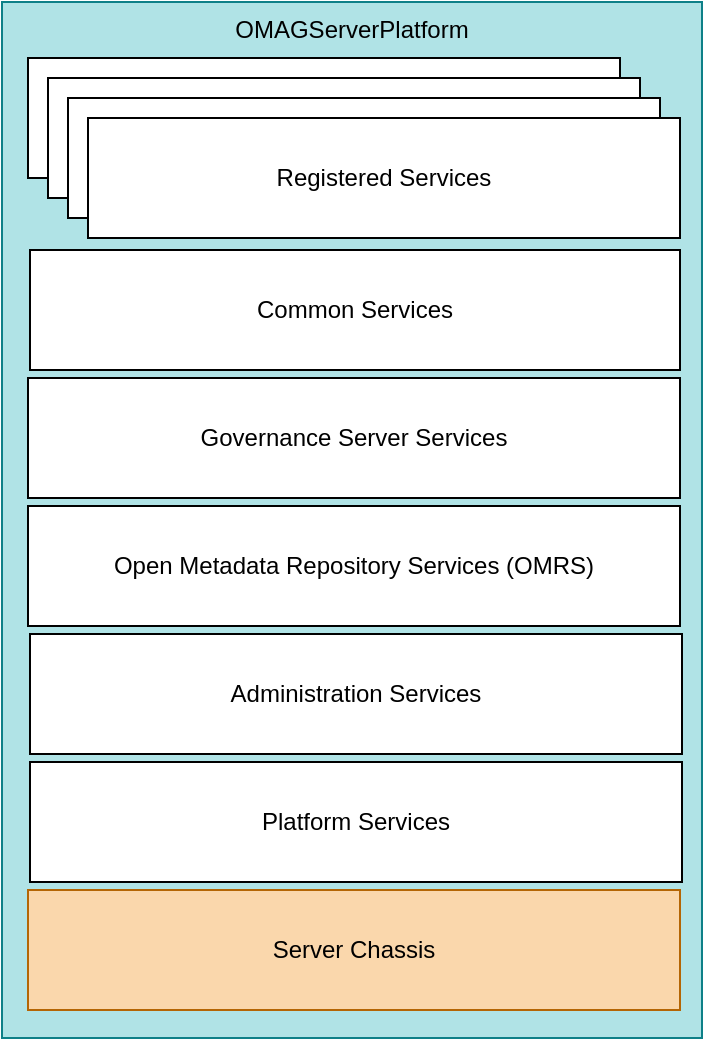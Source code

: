 <mxfile version="16.5.1" type="device"><diagram id="9n8iXTs6fCy3IT47IccP" name="Page-1"><mxGraphModel dx="1106" dy="773" grid="1" gridSize="10" guides="1" tooltips="1" connect="1" arrows="1" fold="1" page="1" pageScale="1" pageWidth="827" pageHeight="1169" math="0" shadow="0"><root><mxCell id="0"/><mxCell id="1" parent="0"/><mxCell id="5pINv8osB3MnGGa4mzIO-1" value="OMAGServerPlatform" style="rounded=0;whiteSpace=wrap;html=1;verticalAlign=top;fillColor=#b0e3e6;strokeColor=#0e8088;" vertex="1" parent="1"><mxGeometry x="211" y="212" width="350" height="518" as="geometry"/></mxCell><mxCell id="5pINv8osB3MnGGa4mzIO-2" value="Server Chassis" style="rounded=0;whiteSpace=wrap;html=1;fillColor=#fad7ac;strokeColor=#b46504;" vertex="1" parent="1"><mxGeometry x="224" y="656" width="326" height="60" as="geometry"/></mxCell><mxCell id="5pINv8osB3MnGGa4mzIO-3" value="Open Metadata Repository Services (OMRS)" style="rounded=0;whiteSpace=wrap;html=1;" vertex="1" parent="1"><mxGeometry x="224" y="464" width="326" height="60" as="geometry"/></mxCell><mxCell id="5pINv8osB3MnGGa4mzIO-4" value="Common Services" style="rounded=0;whiteSpace=wrap;html=1;" vertex="1" parent="1"><mxGeometry x="225" y="336" width="325" height="60" as="geometry"/></mxCell><mxCell id="5pINv8osB3MnGGa4mzIO-5" value="Governance Server Services" style="rounded=0;whiteSpace=wrap;html=1;" vertex="1" parent="1"><mxGeometry x="224" y="400" width="326" height="60" as="geometry"/></mxCell><mxCell id="5pINv8osB3MnGGa4mzIO-6" value="Registered Services" style="rounded=0;whiteSpace=wrap;html=1;" vertex="1" parent="1"><mxGeometry x="224" y="240" width="296" height="60" as="geometry"/></mxCell><mxCell id="5pINv8osB3MnGGa4mzIO-7" value="Registered Services" style="rounded=0;whiteSpace=wrap;html=1;" vertex="1" parent="1"><mxGeometry x="234" y="250" width="296" height="60" as="geometry"/></mxCell><mxCell id="5pINv8osB3MnGGa4mzIO-8" value="Registered Services" style="rounded=0;whiteSpace=wrap;html=1;" vertex="1" parent="1"><mxGeometry x="244" y="260" width="296" height="60" as="geometry"/></mxCell><mxCell id="5pINv8osB3MnGGa4mzIO-9" value="Registered Services" style="rounded=0;whiteSpace=wrap;html=1;" vertex="1" parent="1"><mxGeometry x="254" y="270" width="296" height="60" as="geometry"/></mxCell><mxCell id="5pINv8osB3MnGGa4mzIO-10" value="Administration Services" style="rounded=0;whiteSpace=wrap;html=1;" vertex="1" parent="1"><mxGeometry x="225" y="528" width="326" height="60" as="geometry"/></mxCell><mxCell id="5pINv8osB3MnGGa4mzIO-11" value="Platform Services" style="rounded=0;whiteSpace=wrap;html=1;" vertex="1" parent="1"><mxGeometry x="225" y="592" width="326" height="60" as="geometry"/></mxCell></root></mxGraphModel></diagram></mxfile>